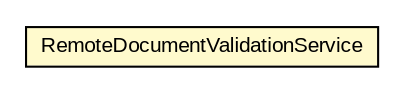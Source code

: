 #!/usr/local/bin/dot
#
# Class diagram 
# Generated by UMLGraph version R5_6-24-gf6e263 (http://www.umlgraph.org/)
#

digraph G {
	edge [fontname="arial",fontsize=10,labelfontname="arial",labelfontsize=10];
	node [fontname="arial",fontsize=10,shape=plaintext];
	nodesep=0.25;
	ranksep=0.5;
	// eu.europa.esig.dss.validation.RemoteDocumentValidationService
	c554280 [label=<<table title="eu.europa.esig.dss.validation.RemoteDocumentValidationService" border="0" cellborder="1" cellspacing="0" cellpadding="2" port="p" bgcolor="lemonChiffon" href="./RemoteDocumentValidationService.html">
		<tr><td><table border="0" cellspacing="0" cellpadding="1">
<tr><td align="center" balign="center"> RemoteDocumentValidationService </td></tr>
		</table></td></tr>
		</table>>, URL="./RemoteDocumentValidationService.html", fontname="arial", fontcolor="black", fontsize=10.0];
}

